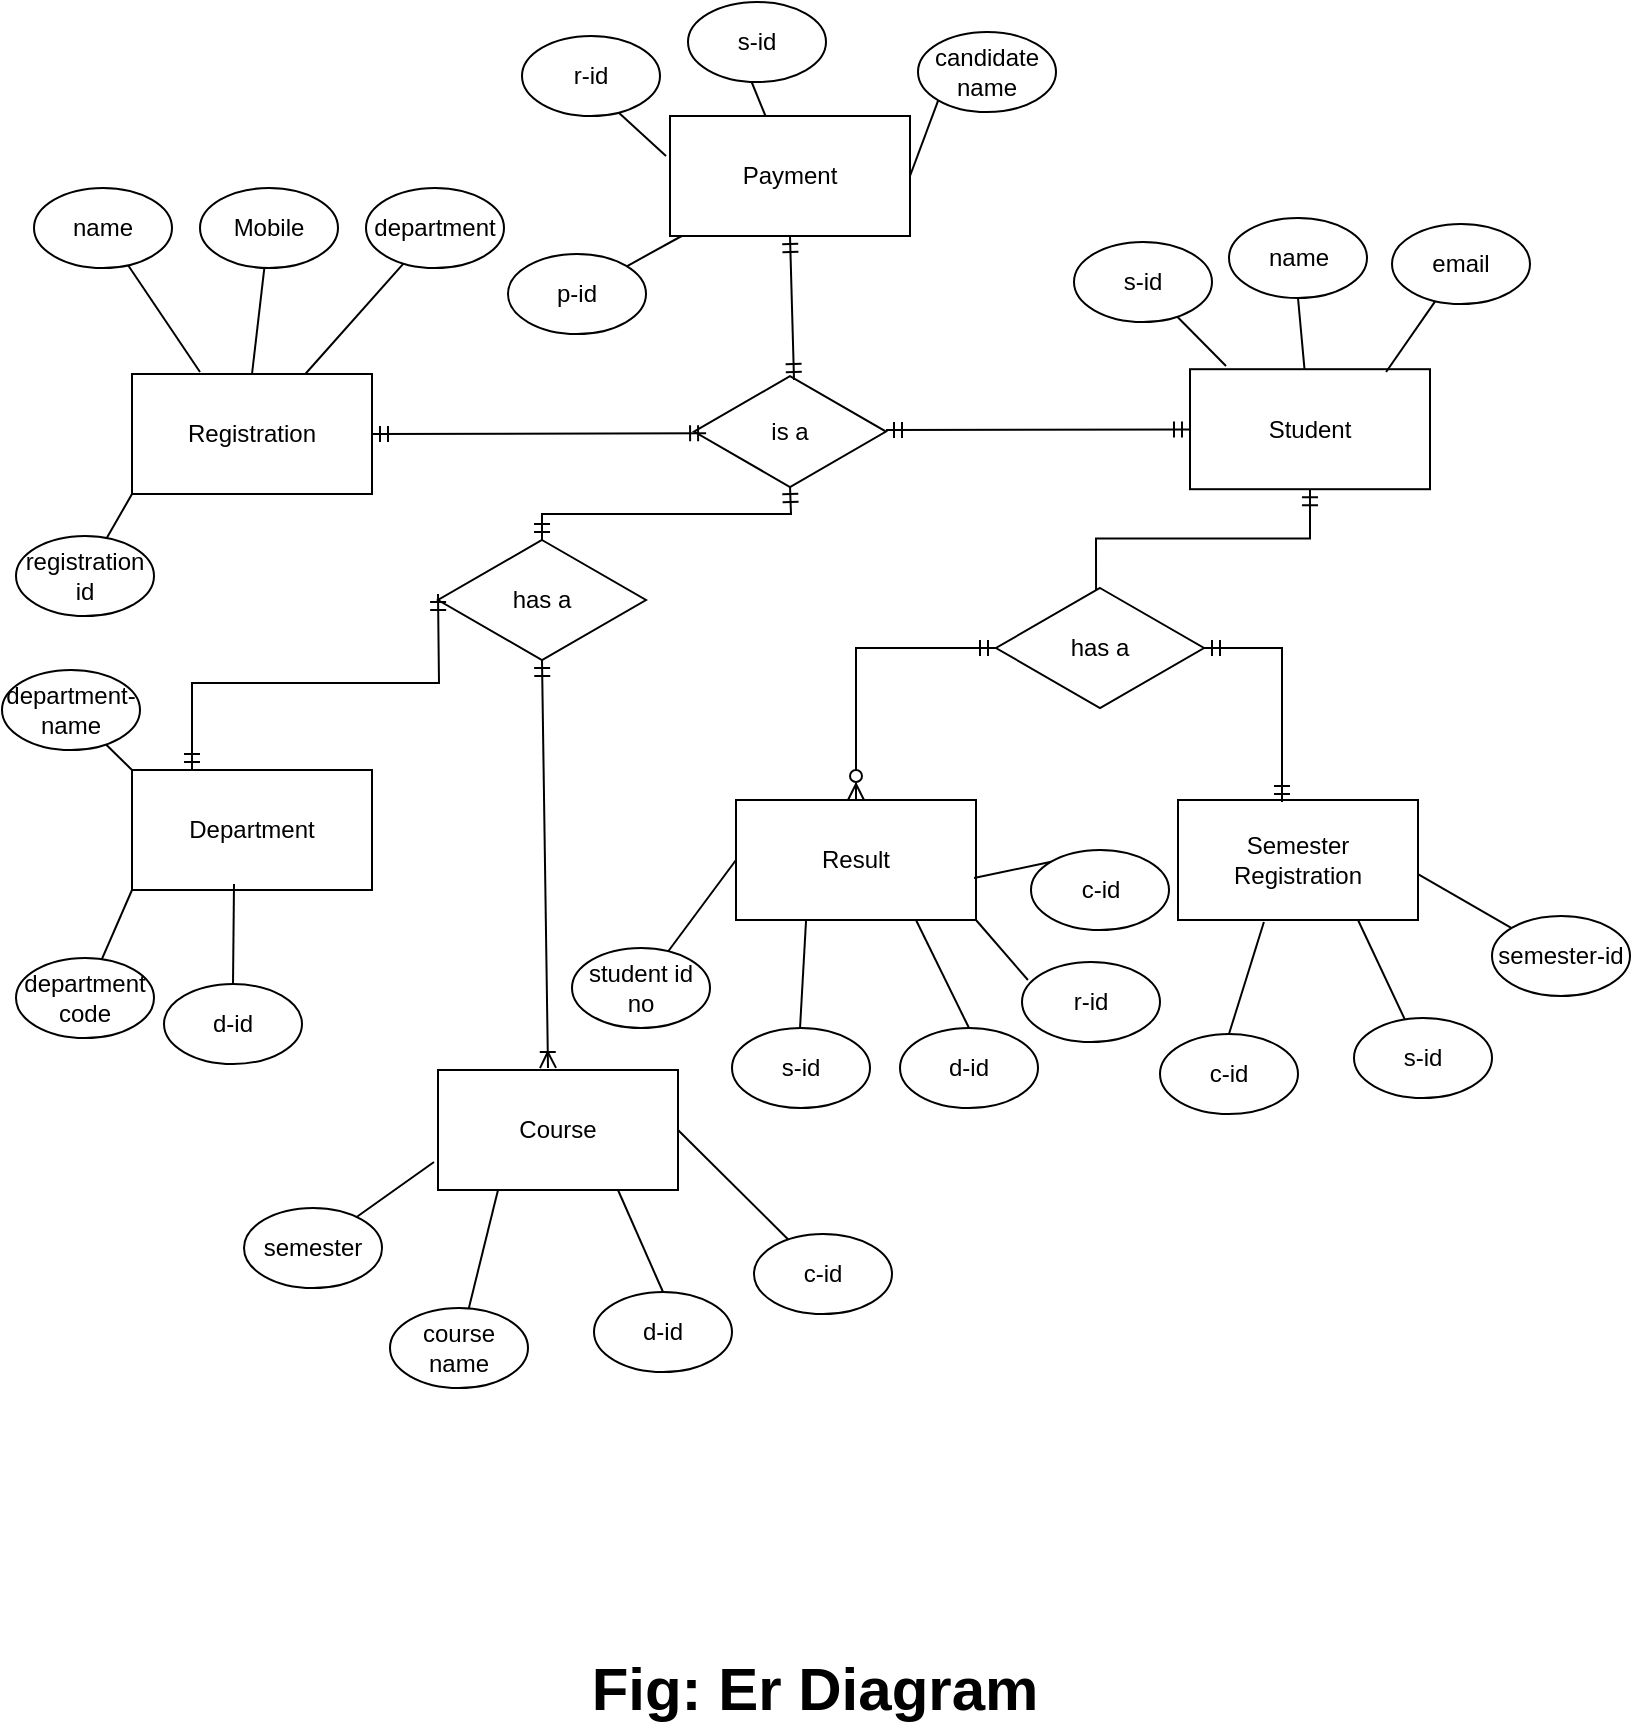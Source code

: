 <mxfile version="19.0.3" type="device"><diagram id="WYkjrR3yTnXI-h2JbO5-" name="Page-1"><mxGraphModel dx="868" dy="544" grid="0" gridSize="10" guides="1" tooltips="1" connect="1" arrows="1" fold="1" page="1" pageScale="1" pageWidth="827" pageHeight="1169" math="0" shadow="0"><root><mxCell id="0"/><mxCell id="1" parent="0"/><mxCell id="-CwPi4t0mM-PZwyjiMjy-1" value="Payment" style="rounded=0;whiteSpace=wrap;html=1;" vertex="1" parent="1"><mxGeometry x="342" y="102" width="120" height="60" as="geometry"/></mxCell><mxCell id="-CwPi4t0mM-PZwyjiMjy-2" value="Registration" style="rounded=0;whiteSpace=wrap;html=1;" vertex="1" parent="1"><mxGeometry x="73" y="231" width="120" height="60" as="geometry"/></mxCell><mxCell id="-CwPi4t0mM-PZwyjiMjy-3" value="Student" style="rounded=0;whiteSpace=wrap;html=1;" vertex="1" parent="1"><mxGeometry x="602" y="228.6" width="120" height="60" as="geometry"/></mxCell><mxCell id="-CwPi4t0mM-PZwyjiMjy-4" value="Department" style="rounded=0;whiteSpace=wrap;html=1;" vertex="1" parent="1"><mxGeometry x="73" y="429" width="120" height="60" as="geometry"/></mxCell><mxCell id="-CwPi4t0mM-PZwyjiMjy-5" value="Result" style="rounded=0;whiteSpace=wrap;html=1;" vertex="1" parent="1"><mxGeometry x="375" y="444" width="120" height="60" as="geometry"/></mxCell><mxCell id="-CwPi4t0mM-PZwyjiMjy-6" value="Semester Registration" style="rounded=0;whiteSpace=wrap;html=1;" vertex="1" parent="1"><mxGeometry x="596" y="444" width="120" height="60" as="geometry"/></mxCell><mxCell id="-CwPi4t0mM-PZwyjiMjy-7" value="Course" style="rounded=0;whiteSpace=wrap;html=1;" vertex="1" parent="1"><mxGeometry x="226" y="579" width="120" height="60" as="geometry"/></mxCell><mxCell id="-CwPi4t0mM-PZwyjiMjy-8" value="is a" style="html=1;whiteSpace=wrap;aspect=fixed;shape=isoRectangle;" vertex="1" parent="1"><mxGeometry x="354" y="231" width="96" height="57.6" as="geometry"/></mxCell><mxCell id="-CwPi4t0mM-PZwyjiMjy-10" value="" style="fontSize=12;html=1;endArrow=ERmandOne;startArrow=ERmandOne;rounded=0;exitX=1;exitY=0.5;exitDx=0;exitDy=0;entryX=0.063;entryY=0.514;entryDx=0;entryDy=0;entryPerimeter=0;" edge="1" parent="1" source="-CwPi4t0mM-PZwyjiMjy-2" target="-CwPi4t0mM-PZwyjiMjy-8"><mxGeometry width="100" height="100" relative="1" as="geometry"><mxPoint x="362" y="385" as="sourcePoint"/><mxPoint x="462" y="285" as="targetPoint"/></mxGeometry></mxCell><mxCell id="-CwPi4t0mM-PZwyjiMjy-11" value="" style="fontSize=12;html=1;endArrow=ERmandOne;startArrow=ERmandOne;rounded=0;exitX=1;exitY=0.486;exitDx=0;exitDy=0;exitPerimeter=0;" edge="1" parent="1" source="-CwPi4t0mM-PZwyjiMjy-8" target="-CwPi4t0mM-PZwyjiMjy-3"><mxGeometry width="100" height="100" relative="1" as="geometry"><mxPoint x="242" y="385" as="sourcePoint"/><mxPoint x="342" y="285" as="targetPoint"/></mxGeometry></mxCell><mxCell id="-CwPi4t0mM-PZwyjiMjy-12" value="has a" style="shape=rhombus;perimeter=rhombusPerimeter;whiteSpace=wrap;html=1;align=center;" vertex="1" parent="1"><mxGeometry x="226" y="314" width="104" height="60" as="geometry"/></mxCell><mxCell id="-CwPi4t0mM-PZwyjiMjy-13" value="" style="fontSize=12;html=1;endArrow=ERmandOne;startArrow=ERmandOne;rounded=0;exitX=0.5;exitY=0;exitDx=0;exitDy=0;edgeStyle=orthogonalEdgeStyle;" edge="1" parent="1" source="-CwPi4t0mM-PZwyjiMjy-12"><mxGeometry width="100" height="100" relative="1" as="geometry"><mxPoint x="203" y="271" as="sourcePoint"/><mxPoint x="402" y="287" as="targetPoint"/></mxGeometry></mxCell><mxCell id="-CwPi4t0mM-PZwyjiMjy-14" value="" style="fontSize=12;html=1;endArrow=ERmandOne;startArrow=ERmandOne;rounded=0;exitX=0.25;exitY=0;exitDx=0;exitDy=0;edgeStyle=orthogonalEdgeStyle;" edge="1" parent="1" source="-CwPi4t0mM-PZwyjiMjy-4"><mxGeometry width="100" height="100" relative="1" as="geometry"><mxPoint x="102" y="368" as="sourcePoint"/><mxPoint x="226" y="341" as="targetPoint"/></mxGeometry></mxCell><mxCell id="-CwPi4t0mM-PZwyjiMjy-16" value="has a" style="shape=rhombus;perimeter=rhombusPerimeter;whiteSpace=wrap;html=1;align=center;" vertex="1" parent="1"><mxGeometry x="505" y="338" width="104" height="60" as="geometry"/></mxCell><mxCell id="-CwPi4t0mM-PZwyjiMjy-17" value="" style="edgeStyle=orthogonalEdgeStyle;fontSize=12;html=1;endArrow=ERmandOne;rounded=0;entryX=0.5;entryY=1;entryDx=0;entryDy=0;exitX=0.481;exitY=0.017;exitDx=0;exitDy=0;exitPerimeter=0;" edge="1" parent="1" source="-CwPi4t0mM-PZwyjiMjy-16" target="-CwPi4t0mM-PZwyjiMjy-3"><mxGeometry width="100" height="100" relative="1" as="geometry"><mxPoint x="242" y="485" as="sourcePoint"/><mxPoint x="342" y="385" as="targetPoint"/></mxGeometry></mxCell><mxCell id="-CwPi4t0mM-PZwyjiMjy-18" value="" style="edgeStyle=orthogonalEdgeStyle;fontSize=12;html=1;endArrow=ERzeroToMany;startArrow=ERmandOne;rounded=0;entryX=0.5;entryY=0;entryDx=0;entryDy=0;exitX=0;exitY=0.5;exitDx=0;exitDy=0;" edge="1" parent="1" source="-CwPi4t0mM-PZwyjiMjy-16" target="-CwPi4t0mM-PZwyjiMjy-5"><mxGeometry width="100" height="100" relative="1" as="geometry"><mxPoint x="500" y="367" as="sourcePoint"/><mxPoint x="444" y="485" as="targetPoint"/></mxGeometry></mxCell><mxCell id="-CwPi4t0mM-PZwyjiMjy-19" value="" style="fontSize=12;html=1;endArrow=ERmandOne;startArrow=ERmandOne;rounded=0;entryX=0.5;entryY=1;entryDx=0;entryDy=0;exitX=0.521;exitY=0.052;exitDx=0;exitDy=0;exitPerimeter=0;" edge="1" parent="1" source="-CwPi4t0mM-PZwyjiMjy-8" target="-CwPi4t0mM-PZwyjiMjy-1"><mxGeometry width="100" height="100" relative="1" as="geometry"><mxPoint x="344" y="485" as="sourcePoint"/><mxPoint x="444" y="385" as="targetPoint"/></mxGeometry></mxCell><mxCell id="-CwPi4t0mM-PZwyjiMjy-20" value="" style="fontSize=12;html=1;endArrow=ERmandOne;startArrow=ERmandOne;rounded=0;entryX=1;entryY=0.5;entryDx=0;entryDy=0;" edge="1" parent="1" target="-CwPi4t0mM-PZwyjiMjy-16"><mxGeometry width="100" height="100" relative="1" as="geometry"><mxPoint x="648" y="445" as="sourcePoint"/><mxPoint x="444" y="285" as="targetPoint"/><Array as="points"><mxPoint x="648" y="368"/></Array></mxGeometry></mxCell><mxCell id="-CwPi4t0mM-PZwyjiMjy-22" value="" style="fontSize=12;html=1;endArrow=ERoneToMany;startArrow=ERmandOne;rounded=0;exitX=0.5;exitY=1;exitDx=0;exitDy=0;" edge="1" parent="1" source="-CwPi4t0mM-PZwyjiMjy-12"><mxGeometry width="100" height="100" relative="1" as="geometry"><mxPoint x="344" y="578" as="sourcePoint"/><mxPoint x="281" y="578" as="targetPoint"/></mxGeometry></mxCell><mxCell id="-CwPi4t0mM-PZwyjiMjy-23" value="" style="endArrow=none;html=1;rounded=0;" edge="1" parent="1" target="-CwPi4t0mM-PZwyjiMjy-24"><mxGeometry width="50" height="50" relative="1" as="geometry"><mxPoint x="107" y="230" as="sourcePoint"/><mxPoint x="65" y="157" as="targetPoint"/></mxGeometry></mxCell><mxCell id="-CwPi4t0mM-PZwyjiMjy-24" value="name" style="ellipse;whiteSpace=wrap;html=1;" vertex="1" parent="1"><mxGeometry x="24" y="138" width="69" height="40" as="geometry"/></mxCell><mxCell id="-CwPi4t0mM-PZwyjiMjy-25" value="Mobile" style="ellipse;whiteSpace=wrap;html=1;" vertex="1" parent="1"><mxGeometry x="107" y="138" width="69" height="40" as="geometry"/></mxCell><mxCell id="-CwPi4t0mM-PZwyjiMjy-26" value="department" style="ellipse;whiteSpace=wrap;html=1;" vertex="1" parent="1"><mxGeometry x="190" y="138" width="69" height="40" as="geometry"/></mxCell><mxCell id="-CwPi4t0mM-PZwyjiMjy-27" value="" style="endArrow=none;html=1;rounded=0;exitX=0.5;exitY=0;exitDx=0;exitDy=0;" edge="1" parent="1" source="-CwPi4t0mM-PZwyjiMjy-2" target="-CwPi4t0mM-PZwyjiMjy-25"><mxGeometry width="50" height="50" relative="1" as="geometry"><mxPoint x="369" y="353" as="sourcePoint"/><mxPoint x="419" y="303" as="targetPoint"/></mxGeometry></mxCell><mxCell id="-CwPi4t0mM-PZwyjiMjy-28" value="" style="endArrow=none;html=1;rounded=0;" edge="1" parent="1" source="-CwPi4t0mM-PZwyjiMjy-2" target="-CwPi4t0mM-PZwyjiMjy-26"><mxGeometry width="50" height="50" relative="1" as="geometry"><mxPoint x="369" y="353" as="sourcePoint"/><mxPoint x="419" y="303" as="targetPoint"/></mxGeometry></mxCell><mxCell id="-CwPi4t0mM-PZwyjiMjy-29" value="" style="endArrow=none;html=1;rounded=0;" edge="1" parent="1"><mxGeometry width="50" height="50" relative="1" as="geometry"><mxPoint x="340" y="122" as="sourcePoint"/><mxPoint x="316" y="100" as="targetPoint"/></mxGeometry></mxCell><mxCell id="-CwPi4t0mM-PZwyjiMjy-30" value="r-id" style="ellipse;whiteSpace=wrap;html=1;" vertex="1" parent="1"><mxGeometry x="268" y="62" width="69" height="40" as="geometry"/></mxCell><mxCell id="-CwPi4t0mM-PZwyjiMjy-31" value="candidate name" style="ellipse;whiteSpace=wrap;html=1;" vertex="1" parent="1"><mxGeometry x="466" y="60" width="69" height="40" as="geometry"/></mxCell><mxCell id="-CwPi4t0mM-PZwyjiMjy-32" value="" style="endArrow=none;html=1;rounded=0;entryX=0;entryY=1;entryDx=0;entryDy=0;exitX=1;exitY=0.5;exitDx=0;exitDy=0;" edge="1" parent="1" source="-CwPi4t0mM-PZwyjiMjy-1" target="-CwPi4t0mM-PZwyjiMjy-31"><mxGeometry width="50" height="50" relative="1" as="geometry"><mxPoint x="369" y="253" as="sourcePoint"/><mxPoint x="419" y="203" as="targetPoint"/></mxGeometry></mxCell><mxCell id="-CwPi4t0mM-PZwyjiMjy-33" value="" style="endArrow=none;html=1;rounded=0;" edge="1" parent="1" source="-CwPi4t0mM-PZwyjiMjy-1"><mxGeometry width="50" height="50" relative="1" as="geometry"><mxPoint x="369" y="246" as="sourcePoint"/><mxPoint x="382" y="83" as="targetPoint"/></mxGeometry></mxCell><mxCell id="-CwPi4t0mM-PZwyjiMjy-34" value="s-id" style="ellipse;whiteSpace=wrap;html=1;" vertex="1" parent="1"><mxGeometry x="351" y="45" width="69" height="40" as="geometry"/></mxCell><mxCell id="-CwPi4t0mM-PZwyjiMjy-35" value="s-id" style="ellipse;whiteSpace=wrap;html=1;" vertex="1" parent="1"><mxGeometry x="544" y="165" width="69" height="40" as="geometry"/></mxCell><mxCell id="-CwPi4t0mM-PZwyjiMjy-36" value="name" style="ellipse;whiteSpace=wrap;html=1;" vertex="1" parent="1"><mxGeometry x="621.5" y="153" width="69" height="40" as="geometry"/></mxCell><mxCell id="-CwPi4t0mM-PZwyjiMjy-37" value="email" style="ellipse;whiteSpace=wrap;html=1;" vertex="1" parent="1"><mxGeometry x="703" y="156" width="69" height="40" as="geometry"/></mxCell><mxCell id="-CwPi4t0mM-PZwyjiMjy-38" value="" style="endArrow=none;html=1;rounded=0;" edge="1" parent="1" target="-CwPi4t0mM-PZwyjiMjy-35"><mxGeometry width="50" height="50" relative="1" as="geometry"><mxPoint x="620" y="227" as="sourcePoint"/><mxPoint x="419" y="96" as="targetPoint"/></mxGeometry></mxCell><mxCell id="-CwPi4t0mM-PZwyjiMjy-40" value="" style="endArrow=none;html=1;rounded=0;entryX=0.5;entryY=1;entryDx=0;entryDy=0;" edge="1" parent="1" source="-CwPi4t0mM-PZwyjiMjy-3" target="-CwPi4t0mM-PZwyjiMjy-36"><mxGeometry width="50" height="50" relative="1" as="geometry"><mxPoint x="630" y="237" as="sourcePoint"/><mxPoint x="605.492" y="212.406" as="targetPoint"/></mxGeometry></mxCell><mxCell id="-CwPi4t0mM-PZwyjiMjy-41" value="" style="endArrow=none;html=1;rounded=0;exitX=0.817;exitY=0.023;exitDx=0;exitDy=0;exitPerimeter=0;" edge="1" parent="1" source="-CwPi4t0mM-PZwyjiMjy-3" target="-CwPi4t0mM-PZwyjiMjy-37"><mxGeometry width="50" height="50" relative="1" as="geometry"><mxPoint x="640" y="247" as="sourcePoint"/><mxPoint x="615.492" y="222.406" as="targetPoint"/></mxGeometry></mxCell><mxCell id="-CwPi4t0mM-PZwyjiMjy-42" value="department- name" style="ellipse;whiteSpace=wrap;html=1;" vertex="1" parent="1"><mxGeometry x="8" y="379" width="69" height="40" as="geometry"/></mxCell><mxCell id="-CwPi4t0mM-PZwyjiMjy-43" value="" style="endArrow=none;html=1;rounded=0;exitX=0;exitY=0;exitDx=0;exitDy=0;" edge="1" parent="1" source="-CwPi4t0mM-PZwyjiMjy-4" target="-CwPi4t0mM-PZwyjiMjy-42"><mxGeometry width="50" height="50" relative="1" as="geometry"><mxPoint x="369" y="345" as="sourcePoint"/><mxPoint x="419" y="295" as="targetPoint"/></mxGeometry></mxCell><mxCell id="-CwPi4t0mM-PZwyjiMjy-47" value="department code" style="ellipse;whiteSpace=wrap;html=1;" vertex="1" parent="1"><mxGeometry x="15" y="523" width="69" height="40" as="geometry"/></mxCell><mxCell id="-CwPi4t0mM-PZwyjiMjy-48" value="" style="endArrow=none;html=1;rounded=0;entryX=0;entryY=1;entryDx=0;entryDy=0;" edge="1" parent="1" source="-CwPi4t0mM-PZwyjiMjy-47" target="-CwPi4t0mM-PZwyjiMjy-4"><mxGeometry width="50" height="50" relative="1" as="geometry"><mxPoint x="369" y="538" as="sourcePoint"/><mxPoint x="419" y="488" as="targetPoint"/></mxGeometry></mxCell><mxCell id="-CwPi4t0mM-PZwyjiMjy-49" value="course name&lt;span style=&quot;color: rgba(0, 0, 0, 0); font-family: monospace; font-size: 0px; text-align: start;&quot;&gt;%3CmxGraphModel%3E%3Croot%3E%3CmxCell%20id%3D%220%22%2F%3E%3CmxCell%20id%3D%221%22%20parent%3D%220%22%2F%3E%3CmxCell%20id%3D%222%22%20value%3D%22department-%20name%22%20style%3D%22ellipse%3BwhiteSpace%3Dwrap%3Bhtml%3D1%3B%22%20vertex%3D%221%22%20parent%3D%221%22%3E%3CmxGeometry%20x%3D%2215%22%20y%3D%22316%22%20width%3D%2269%22%20height%3D%2240%22%20as%3D%22geometry%22%2F%3E%3C%2FmxCell%3E%3C%2Froot%3E%3C%2FmxGraphModel%3E&lt;/span&gt;" style="ellipse;whiteSpace=wrap;html=1;" vertex="1" parent="1"><mxGeometry x="202" y="698" width="69" height="40" as="geometry"/></mxCell><mxCell id="-CwPi4t0mM-PZwyjiMjy-50" value="d-id" style="ellipse;whiteSpace=wrap;html=1;" vertex="1" parent="1"><mxGeometry x="304" y="690" width="69" height="40" as="geometry"/></mxCell><mxCell id="-CwPi4t0mM-PZwyjiMjy-51" value="semester" style="ellipse;whiteSpace=wrap;html=1;" vertex="1" parent="1"><mxGeometry x="129" y="648" width="69" height="40" as="geometry"/></mxCell><mxCell id="-CwPi4t0mM-PZwyjiMjy-52" value="" style="endArrow=none;html=1;rounded=0;entryX=0.75;entryY=1;entryDx=0;entryDy=0;exitX=0.5;exitY=0;exitDx=0;exitDy=0;" edge="1" parent="1" source="-CwPi4t0mM-PZwyjiMjy-50" target="-CwPi4t0mM-PZwyjiMjy-7"><mxGeometry width="50" height="50" relative="1" as="geometry"><mxPoint x="369" y="699" as="sourcePoint"/><mxPoint x="419" y="649" as="targetPoint"/></mxGeometry></mxCell><mxCell id="-CwPi4t0mM-PZwyjiMjy-55" value="" style="endArrow=none;html=1;rounded=0;" edge="1" parent="1" source="-CwPi4t0mM-PZwyjiMjy-51"><mxGeometry width="50" height="50" relative="1" as="geometry"><mxPoint x="348.5" y="700" as="sourcePoint"/><mxPoint x="224" y="625" as="targetPoint"/></mxGeometry></mxCell><mxCell id="-CwPi4t0mM-PZwyjiMjy-56" value="" style="endArrow=none;html=1;rounded=0;entryX=0.25;entryY=1;entryDx=0;entryDy=0;" edge="1" parent="1" source="-CwPi4t0mM-PZwyjiMjy-49" target="-CwPi4t0mM-PZwyjiMjy-7"><mxGeometry width="50" height="50" relative="1" as="geometry"><mxPoint x="358.5" y="710" as="sourcePoint"/><mxPoint x="336" y="659" as="targetPoint"/></mxGeometry></mxCell><mxCell id="-CwPi4t0mM-PZwyjiMjy-57" value="s-id" style="ellipse;whiteSpace=wrap;html=1;" vertex="1" parent="1"><mxGeometry x="373" y="558" width="69" height="40" as="geometry"/></mxCell><mxCell id="-CwPi4t0mM-PZwyjiMjy-58" value="d-id" style="ellipse;whiteSpace=wrap;html=1;" vertex="1" parent="1"><mxGeometry x="457" y="558" width="69" height="40" as="geometry"/></mxCell><mxCell id="-CwPi4t0mM-PZwyjiMjy-59" value="c-id" style="ellipse;whiteSpace=wrap;html=1;" vertex="1" parent="1"><mxGeometry x="522.5" y="469" width="69" height="40" as="geometry"/></mxCell><mxCell id="-CwPi4t0mM-PZwyjiMjy-60" value="student id no" style="ellipse;whiteSpace=wrap;html=1;" vertex="1" parent="1"><mxGeometry x="293" y="518" width="69" height="40" as="geometry"/></mxCell><mxCell id="-CwPi4t0mM-PZwyjiMjy-61" value="" style="endArrow=none;html=1;rounded=0;exitX=0;exitY=0.5;exitDx=0;exitDy=0;" edge="1" parent="1" source="-CwPi4t0mM-PZwyjiMjy-5" target="-CwPi4t0mM-PZwyjiMjy-60"><mxGeometry width="50" height="50" relative="1" as="geometry"><mxPoint x="369" y="420" as="sourcePoint"/><mxPoint x="419" y="370" as="targetPoint"/></mxGeometry></mxCell><mxCell id="-CwPi4t0mM-PZwyjiMjy-62" value="" style="endArrow=none;html=1;rounded=0;entryX=0.292;entryY=1;entryDx=0;entryDy=0;entryPerimeter=0;exitX=0.493;exitY=0;exitDx=0;exitDy=0;exitPerimeter=0;" edge="1" parent="1" source="-CwPi4t0mM-PZwyjiMjy-57" target="-CwPi4t0mM-PZwyjiMjy-5"><mxGeometry width="50" height="50" relative="1" as="geometry"><mxPoint x="369" y="420" as="sourcePoint"/><mxPoint x="419" y="370" as="targetPoint"/></mxGeometry></mxCell><mxCell id="-CwPi4t0mM-PZwyjiMjy-64" value="" style="endArrow=none;html=1;rounded=0;entryX=0.75;entryY=1;entryDx=0;entryDy=0;exitX=0.5;exitY=0;exitDx=0;exitDy=0;" edge="1" parent="1" source="-CwPi4t0mM-PZwyjiMjy-58" target="-CwPi4t0mM-PZwyjiMjy-5"><mxGeometry width="50" height="50" relative="1" as="geometry"><mxPoint x="407.017" y="558" as="sourcePoint"/><mxPoint x="414.96" y="510" as="targetPoint"/></mxGeometry></mxCell><mxCell id="-CwPi4t0mM-PZwyjiMjy-66" value="" style="endArrow=none;html=1;rounded=0;entryX=0.992;entryY=0.65;entryDx=0;entryDy=0;entryPerimeter=0;exitX=0;exitY=0;exitDx=0;exitDy=0;" edge="1" parent="1" source="-CwPi4t0mM-PZwyjiMjy-59" target="-CwPi4t0mM-PZwyjiMjy-5"><mxGeometry width="50" height="50" relative="1" as="geometry"><mxPoint x="417.017" y="568" as="sourcePoint"/><mxPoint x="424.96" y="520" as="targetPoint"/></mxGeometry></mxCell><mxCell id="-CwPi4t0mM-PZwyjiMjy-68" value="c-id" style="ellipse;whiteSpace=wrap;html=1;" vertex="1" parent="1"><mxGeometry x="587" y="561" width="69" height="40" as="geometry"/></mxCell><mxCell id="-CwPi4t0mM-PZwyjiMjy-69" value="s-id" style="ellipse;whiteSpace=wrap;html=1;" vertex="1" parent="1"><mxGeometry x="684" y="553" width="69" height="40" as="geometry"/></mxCell><mxCell id="-CwPi4t0mM-PZwyjiMjy-70" value="" style="endArrow=none;html=1;rounded=0;entryX=0.358;entryY=1.017;entryDx=0;entryDy=0;entryPerimeter=0;exitX=0.5;exitY=0;exitDx=0;exitDy=0;" edge="1" parent="1" source="-CwPi4t0mM-PZwyjiMjy-68" target="-CwPi4t0mM-PZwyjiMjy-6"><mxGeometry width="50" height="50" relative="1" as="geometry"><mxPoint x="370" y="533" as="sourcePoint"/><mxPoint x="420" y="483" as="targetPoint"/></mxGeometry></mxCell><mxCell id="-CwPi4t0mM-PZwyjiMjy-72" value="" style="endArrow=none;html=1;rounded=0;entryX=0.75;entryY=1;entryDx=0;entryDy=0;" edge="1" parent="1" source="-CwPi4t0mM-PZwyjiMjy-69" target="-CwPi4t0mM-PZwyjiMjy-6"><mxGeometry width="50" height="50" relative="1" as="geometry"><mxPoint x="630.5" y="553" as="sourcePoint"/><mxPoint x="638.96" y="505.02" as="targetPoint"/></mxGeometry></mxCell><mxCell id="-CwPi4t0mM-PZwyjiMjy-73" value="p-id" style="ellipse;whiteSpace=wrap;html=1;" vertex="1" parent="1"><mxGeometry x="261" y="171" width="69" height="40" as="geometry"/></mxCell><mxCell id="-CwPi4t0mM-PZwyjiMjy-74" value="" style="endArrow=none;html=1;rounded=0;" edge="1" parent="1" source="-CwPi4t0mM-PZwyjiMjy-73" target="-CwPi4t0mM-PZwyjiMjy-1"><mxGeometry width="50" height="50" relative="1" as="geometry"><mxPoint x="370" y="233" as="sourcePoint"/><mxPoint x="420" y="183" as="targetPoint"/></mxGeometry></mxCell><mxCell id="-CwPi4t0mM-PZwyjiMjy-77" value="d-id" style="ellipse;whiteSpace=wrap;html=1;" vertex="1" parent="1"><mxGeometry x="89" y="536" width="69" height="40" as="geometry"/></mxCell><mxCell id="-CwPi4t0mM-PZwyjiMjy-78" value="" style="endArrow=none;html=1;rounded=0;exitX=0.5;exitY=0;exitDx=0;exitDy=0;" edge="1" parent="1" source="-CwPi4t0mM-PZwyjiMjy-77"><mxGeometry width="50" height="50" relative="1" as="geometry"><mxPoint x="370" y="540" as="sourcePoint"/><mxPoint x="124" y="486" as="targetPoint"/></mxGeometry></mxCell><mxCell id="-CwPi4t0mM-PZwyjiMjy-79" value="c-id" style="ellipse;whiteSpace=wrap;html=1;" vertex="1" parent="1"><mxGeometry x="384" y="661" width="69" height="40" as="geometry"/></mxCell><mxCell id="-CwPi4t0mM-PZwyjiMjy-80" value="" style="endArrow=none;html=1;rounded=0;exitX=1;exitY=0.5;exitDx=0;exitDy=0;" edge="1" parent="1" source="-CwPi4t0mM-PZwyjiMjy-7" target="-CwPi4t0mM-PZwyjiMjy-79"><mxGeometry width="50" height="50" relative="1" as="geometry"><mxPoint x="370" y="540" as="sourcePoint"/><mxPoint x="420" y="490" as="targetPoint"/></mxGeometry></mxCell><mxCell id="-CwPi4t0mM-PZwyjiMjy-81" value="r-id" style="ellipse;whiteSpace=wrap;html=1;" vertex="1" parent="1"><mxGeometry x="518" y="525" width="69" height="40" as="geometry"/></mxCell><mxCell id="-CwPi4t0mM-PZwyjiMjy-82" value="" style="endArrow=none;html=1;rounded=0;entryX=1;entryY=1;entryDx=0;entryDy=0;exitX=0.043;exitY=0.225;exitDx=0;exitDy=0;exitPerimeter=0;" edge="1" parent="1" source="-CwPi4t0mM-PZwyjiMjy-81" target="-CwPi4t0mM-PZwyjiMjy-5"><mxGeometry width="50" height="50" relative="1" as="geometry"><mxPoint x="370" y="540" as="sourcePoint"/><mxPoint x="420" y="490" as="targetPoint"/></mxGeometry></mxCell><mxCell id="-CwPi4t0mM-PZwyjiMjy-83" value="semester-id" style="ellipse;whiteSpace=wrap;html=1;" vertex="1" parent="1"><mxGeometry x="753" y="502" width="69" height="40" as="geometry"/></mxCell><mxCell id="-CwPi4t0mM-PZwyjiMjy-84" value="" style="endArrow=none;html=1;rounded=0;entryX=1;entryY=0.617;entryDx=0;entryDy=0;entryPerimeter=0;" edge="1" parent="1" source="-CwPi4t0mM-PZwyjiMjy-83" target="-CwPi4t0mM-PZwyjiMjy-6"><mxGeometry width="50" height="50" relative="1" as="geometry"><mxPoint x="370" y="540" as="sourcePoint"/><mxPoint x="420" y="490" as="targetPoint"/></mxGeometry></mxCell><mxCell id="-CwPi4t0mM-PZwyjiMjy-85" value="&lt;b&gt;&lt;font style=&quot;font-size: 30px;&quot;&gt;Fig: Er Diagram&lt;/font&gt;&lt;/b&gt;" style="text;html=1;align=center;verticalAlign=middle;resizable=0;points=[];autosize=1;strokeColor=none;fillColor=none;" vertex="1" parent="1"><mxGeometry x="297" y="876" width="233" height="24" as="geometry"/></mxCell><mxCell id="-CwPi4t0mM-PZwyjiMjy-86" value="registration id" style="ellipse;whiteSpace=wrap;html=1;" vertex="1" parent="1"><mxGeometry x="15" y="312" width="69" height="40" as="geometry"/></mxCell><mxCell id="-CwPi4t0mM-PZwyjiMjy-87" value="" style="endArrow=none;html=1;rounded=0;fontSize=30;exitX=0;exitY=1;exitDx=0;exitDy=0;" edge="1" parent="1" source="-CwPi4t0mM-PZwyjiMjy-2" target="-CwPi4t0mM-PZwyjiMjy-86"><mxGeometry width="50" height="50" relative="1" as="geometry"><mxPoint x="370" y="275" as="sourcePoint"/><mxPoint x="420" y="225" as="targetPoint"/></mxGeometry></mxCell></root></mxGraphModel></diagram></mxfile>